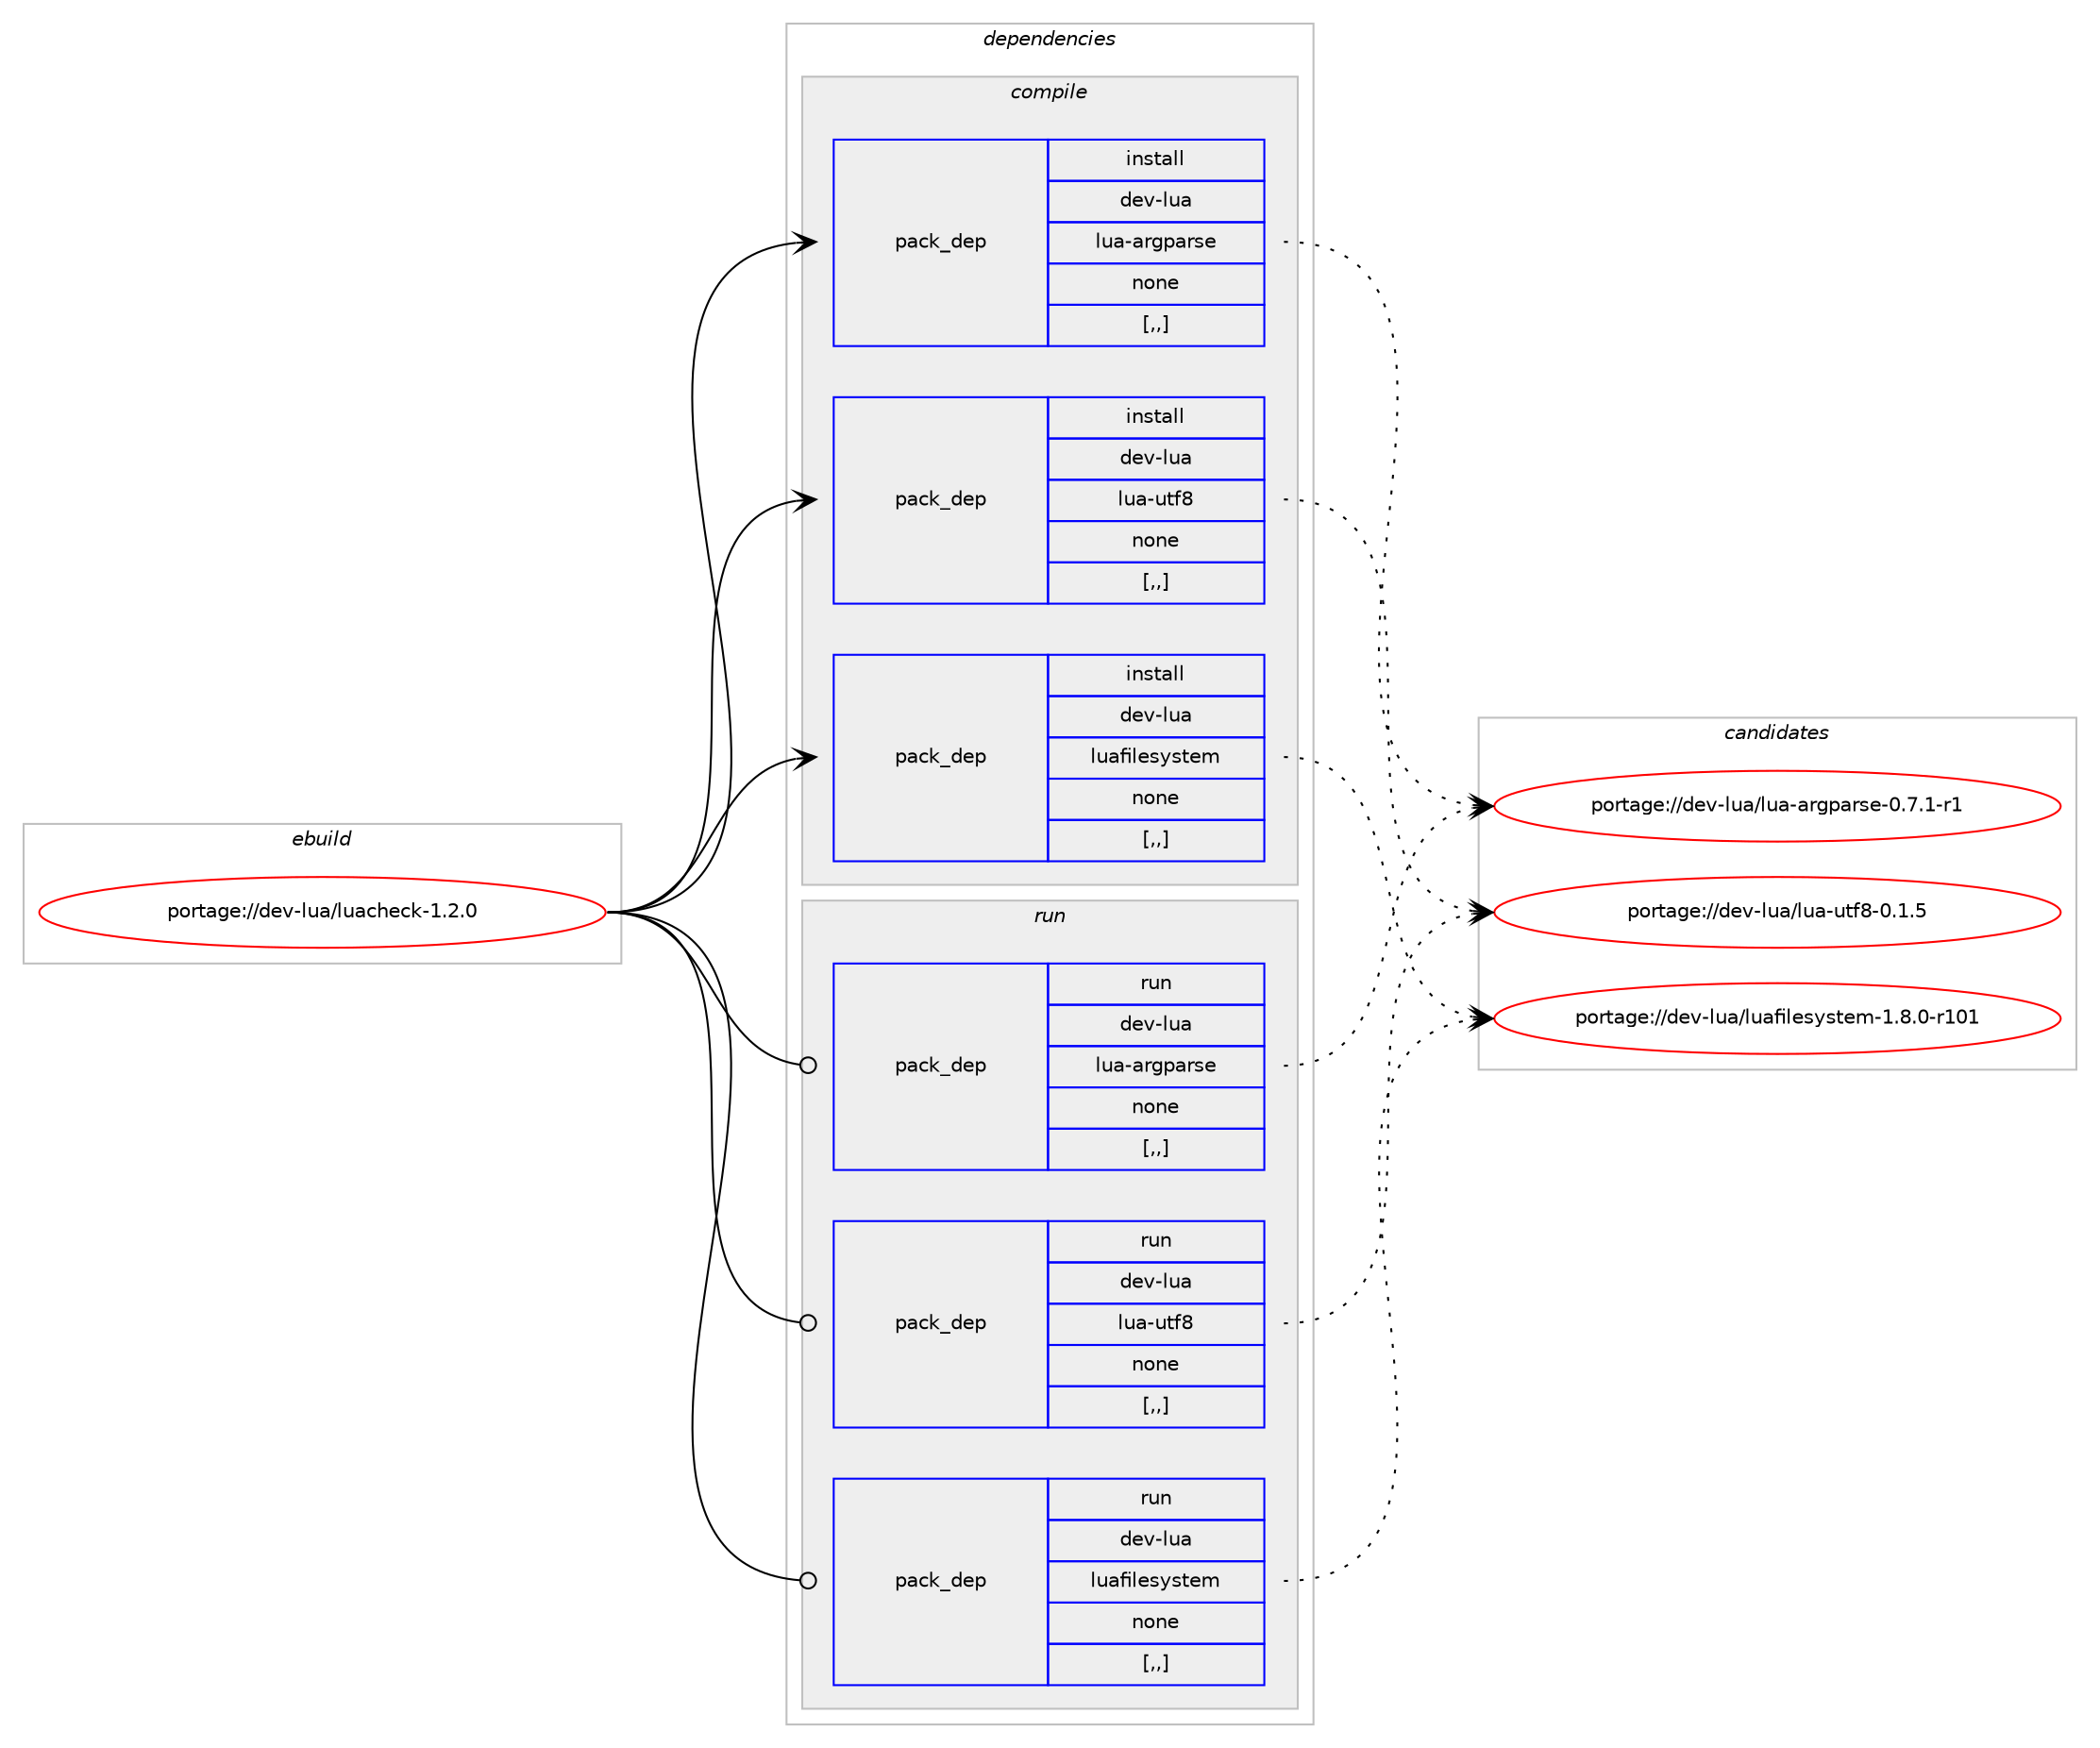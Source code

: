 digraph prolog {

# *************
# Graph options
# *************

newrank=true;
concentrate=true;
compound=true;
graph [rankdir=LR,fontname=Helvetica,fontsize=10,ranksep=1.5];#, ranksep=2.5, nodesep=0.2];
edge  [arrowhead=vee];
node  [fontname=Helvetica,fontsize=10];

# **********
# The ebuild
# **********

subgraph cluster_leftcol {
color=gray;
label=<<i>ebuild</i>>;
id [label="portage://dev-lua/luacheck-1.2.0", color=red, width=4, href="../dev-lua/luacheck-1.2.0.svg"];
}

# ****************
# The dependencies
# ****************

subgraph cluster_midcol {
color=gray;
label=<<i>dependencies</i>>;
subgraph cluster_compile {
fillcolor="#eeeeee";
style=filled;
label=<<i>compile</i>>;
subgraph pack86381 {
dependency116649 [label=<<TABLE BORDER="0" CELLBORDER="1" CELLSPACING="0" CELLPADDING="4" WIDTH="220"><TR><TD ROWSPAN="6" CELLPADDING="30">pack_dep</TD></TR><TR><TD WIDTH="110">install</TD></TR><TR><TD>dev-lua</TD></TR><TR><TD>lua-argparse</TD></TR><TR><TD>none</TD></TR><TR><TD>[,,]</TD></TR></TABLE>>, shape=none, color=blue];
}
id:e -> dependency116649:w [weight=20,style="solid",arrowhead="vee"];
subgraph pack86382 {
dependency116650 [label=<<TABLE BORDER="0" CELLBORDER="1" CELLSPACING="0" CELLPADDING="4" WIDTH="220"><TR><TD ROWSPAN="6" CELLPADDING="30">pack_dep</TD></TR><TR><TD WIDTH="110">install</TD></TR><TR><TD>dev-lua</TD></TR><TR><TD>lua-utf8</TD></TR><TR><TD>none</TD></TR><TR><TD>[,,]</TD></TR></TABLE>>, shape=none, color=blue];
}
id:e -> dependency116650:w [weight=20,style="solid",arrowhead="vee"];
subgraph pack86383 {
dependency116651 [label=<<TABLE BORDER="0" CELLBORDER="1" CELLSPACING="0" CELLPADDING="4" WIDTH="220"><TR><TD ROWSPAN="6" CELLPADDING="30">pack_dep</TD></TR><TR><TD WIDTH="110">install</TD></TR><TR><TD>dev-lua</TD></TR><TR><TD>luafilesystem</TD></TR><TR><TD>none</TD></TR><TR><TD>[,,]</TD></TR></TABLE>>, shape=none, color=blue];
}
id:e -> dependency116651:w [weight=20,style="solid",arrowhead="vee"];
}
subgraph cluster_compileandrun {
fillcolor="#eeeeee";
style=filled;
label=<<i>compile and run</i>>;
}
subgraph cluster_run {
fillcolor="#eeeeee";
style=filled;
label=<<i>run</i>>;
subgraph pack86384 {
dependency116652 [label=<<TABLE BORDER="0" CELLBORDER="1" CELLSPACING="0" CELLPADDING="4" WIDTH="220"><TR><TD ROWSPAN="6" CELLPADDING="30">pack_dep</TD></TR><TR><TD WIDTH="110">run</TD></TR><TR><TD>dev-lua</TD></TR><TR><TD>lua-argparse</TD></TR><TR><TD>none</TD></TR><TR><TD>[,,]</TD></TR></TABLE>>, shape=none, color=blue];
}
id:e -> dependency116652:w [weight=20,style="solid",arrowhead="odot"];
subgraph pack86385 {
dependency116653 [label=<<TABLE BORDER="0" CELLBORDER="1" CELLSPACING="0" CELLPADDING="4" WIDTH="220"><TR><TD ROWSPAN="6" CELLPADDING="30">pack_dep</TD></TR><TR><TD WIDTH="110">run</TD></TR><TR><TD>dev-lua</TD></TR><TR><TD>lua-utf8</TD></TR><TR><TD>none</TD></TR><TR><TD>[,,]</TD></TR></TABLE>>, shape=none, color=blue];
}
id:e -> dependency116653:w [weight=20,style="solid",arrowhead="odot"];
subgraph pack86386 {
dependency116654 [label=<<TABLE BORDER="0" CELLBORDER="1" CELLSPACING="0" CELLPADDING="4" WIDTH="220"><TR><TD ROWSPAN="6" CELLPADDING="30">pack_dep</TD></TR><TR><TD WIDTH="110">run</TD></TR><TR><TD>dev-lua</TD></TR><TR><TD>luafilesystem</TD></TR><TR><TD>none</TD></TR><TR><TD>[,,]</TD></TR></TABLE>>, shape=none, color=blue];
}
id:e -> dependency116654:w [weight=20,style="solid",arrowhead="odot"];
}
}

# **************
# The candidates
# **************

subgraph cluster_choices {
rank=same;
color=gray;
label=<<i>candidates</i>>;

subgraph choice86381 {
color=black;
nodesep=1;
choice100101118451081179747108117974597114103112971141151014548465546494511449 [label="portage://dev-lua/lua-argparse-0.7.1-r1", color=red, width=4,href="../dev-lua/lua-argparse-0.7.1-r1.svg"];
dependency116649:e -> choice100101118451081179747108117974597114103112971141151014548465546494511449:w [style=dotted,weight="100"];
}
subgraph choice86382 {
color=black;
nodesep=1;
choice100101118451081179747108117974511711610256454846494653 [label="portage://dev-lua/lua-utf8-0.1.5", color=red, width=4,href="../dev-lua/lua-utf8-0.1.5.svg"];
dependency116650:e -> choice100101118451081179747108117974511711610256454846494653:w [style=dotted,weight="100"];
}
subgraph choice86383 {
color=black;
nodesep=1;
choice1001011184510811797471081179710210510810111512111511610110945494656464845114494849 [label="portage://dev-lua/luafilesystem-1.8.0-r101", color=red, width=4,href="../dev-lua/luafilesystem-1.8.0-r101.svg"];
dependency116651:e -> choice1001011184510811797471081179710210510810111512111511610110945494656464845114494849:w [style=dotted,weight="100"];
}
subgraph choice86384 {
color=black;
nodesep=1;
choice100101118451081179747108117974597114103112971141151014548465546494511449 [label="portage://dev-lua/lua-argparse-0.7.1-r1", color=red, width=4,href="../dev-lua/lua-argparse-0.7.1-r1.svg"];
dependency116652:e -> choice100101118451081179747108117974597114103112971141151014548465546494511449:w [style=dotted,weight="100"];
}
subgraph choice86385 {
color=black;
nodesep=1;
choice100101118451081179747108117974511711610256454846494653 [label="portage://dev-lua/lua-utf8-0.1.5", color=red, width=4,href="../dev-lua/lua-utf8-0.1.5.svg"];
dependency116653:e -> choice100101118451081179747108117974511711610256454846494653:w [style=dotted,weight="100"];
}
subgraph choice86386 {
color=black;
nodesep=1;
choice1001011184510811797471081179710210510810111512111511610110945494656464845114494849 [label="portage://dev-lua/luafilesystem-1.8.0-r101", color=red, width=4,href="../dev-lua/luafilesystem-1.8.0-r101.svg"];
dependency116654:e -> choice1001011184510811797471081179710210510810111512111511610110945494656464845114494849:w [style=dotted,weight="100"];
}
}

}

